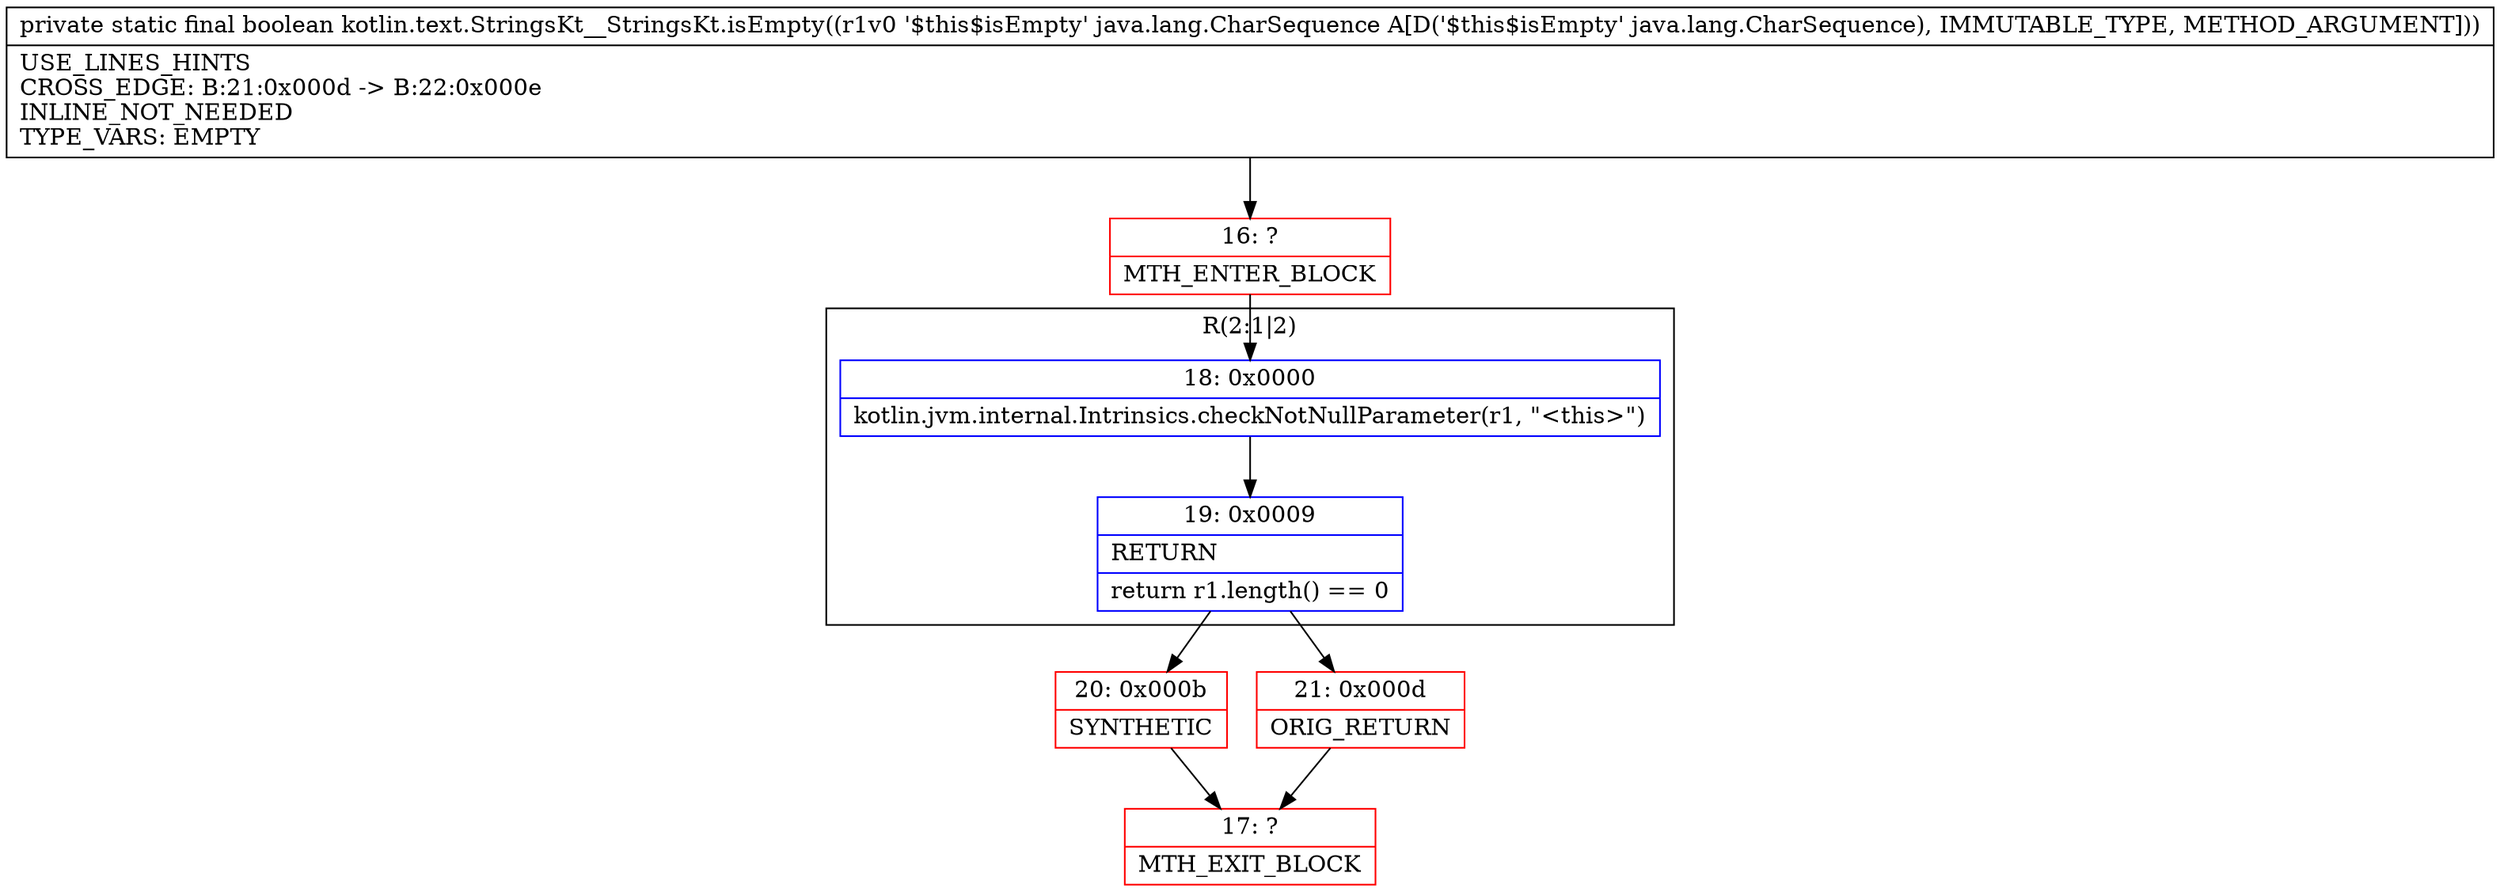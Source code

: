 digraph "CFG forkotlin.text.StringsKt__StringsKt.isEmpty(Ljava\/lang\/CharSequence;)Z" {
subgraph cluster_Region_1336000597 {
label = "R(2:1|2)";
node [shape=record,color=blue];
Node_18 [shape=record,label="{18\:\ 0x0000|kotlin.jvm.internal.Intrinsics.checkNotNullParameter(r1, \"\<this\>\")\l}"];
Node_19 [shape=record,label="{19\:\ 0x0009|RETURN\l|return r1.length() == 0\l}"];
}
Node_16 [shape=record,color=red,label="{16\:\ ?|MTH_ENTER_BLOCK\l}"];
Node_20 [shape=record,color=red,label="{20\:\ 0x000b|SYNTHETIC\l}"];
Node_17 [shape=record,color=red,label="{17\:\ ?|MTH_EXIT_BLOCK\l}"];
Node_21 [shape=record,color=red,label="{21\:\ 0x000d|ORIG_RETURN\l}"];
MethodNode[shape=record,label="{private static final boolean kotlin.text.StringsKt__StringsKt.isEmpty((r1v0 '$this$isEmpty' java.lang.CharSequence A[D('$this$isEmpty' java.lang.CharSequence), IMMUTABLE_TYPE, METHOD_ARGUMENT]))  | USE_LINES_HINTS\lCROSS_EDGE: B:21:0x000d \-\> B:22:0x000e\lINLINE_NOT_NEEDED\lTYPE_VARS: EMPTY\l}"];
MethodNode -> Node_16;Node_18 -> Node_19;
Node_19 -> Node_20;
Node_19 -> Node_21;
Node_16 -> Node_18;
Node_20 -> Node_17;
Node_21 -> Node_17;
}

